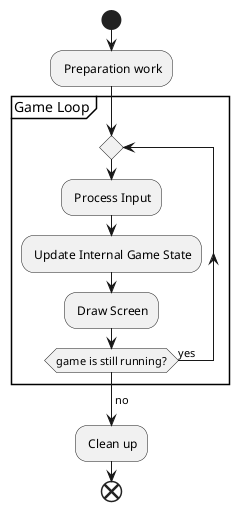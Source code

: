 @startuml
start
: Preparation work;
partition "Game Loop"{
    repeat
    : Process Input;
    : Update Internal Game State;
    : Draw Screen;
    repeat while (game is still running?) is (yes)
    ->no;
}
: Clean up;
end
@enduml
